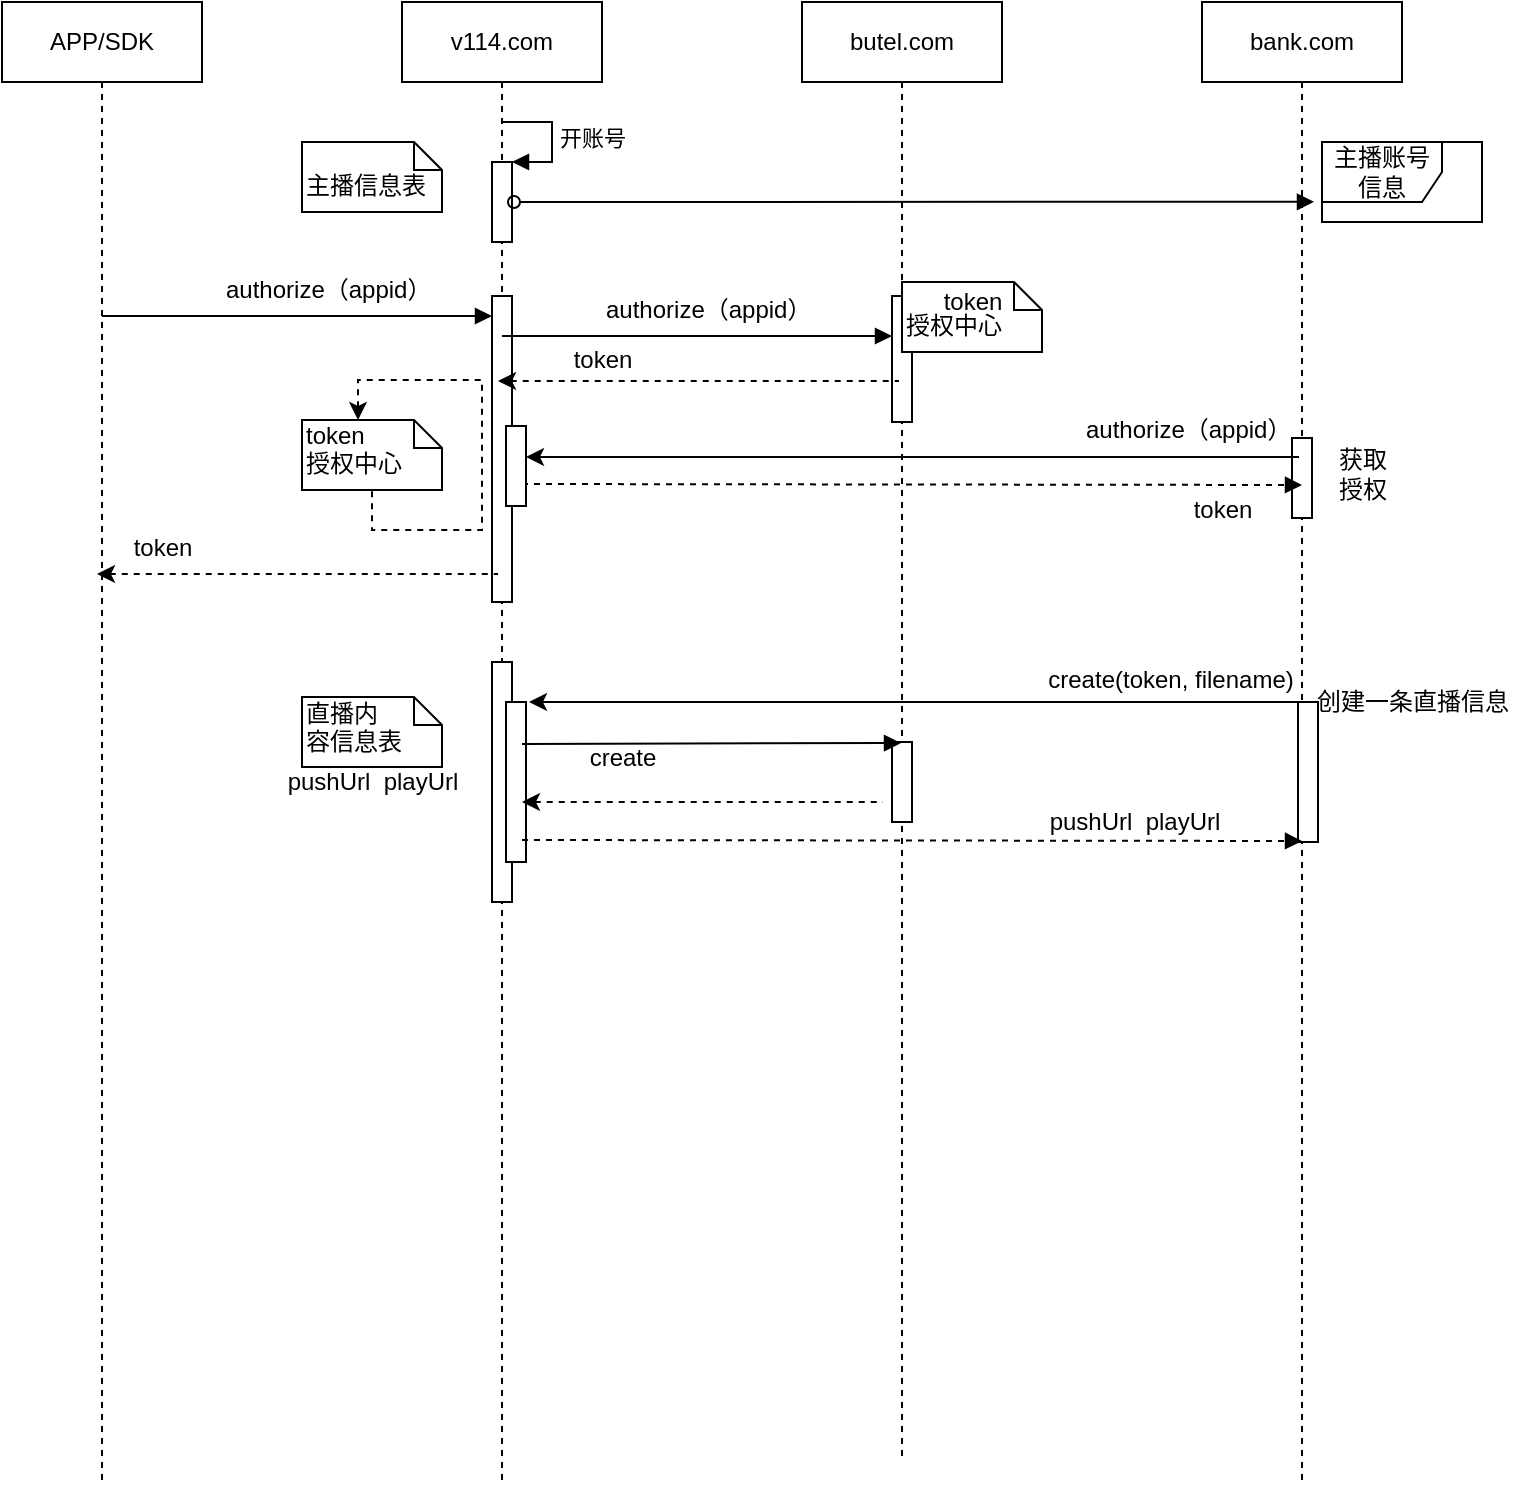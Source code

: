 <mxfile version="12.4.3" type="github" pages="1">
  <diagram id="LY2yrGZ_zxD_O-VtdUtD" name="Page-1">
    <mxGraphModel dx="868" dy="399" grid="1" gridSize="10" guides="1" tooltips="1" connect="1" arrows="1" fold="1" page="1" pageScale="1" pageWidth="827" pageHeight="1169" math="0" shadow="0">
      <root>
        <mxCell id="0"/>
        <mxCell id="1" parent="0"/>
        <mxCell id="cywywEzososkVelHdlFO-1" value="APP/SDK" style="shape=umlLifeline;perimeter=lifelinePerimeter;whiteSpace=wrap;html=1;container=1;collapsible=0;recursiveResize=0;outlineConnect=0;" vertex="1" parent="1">
          <mxGeometry x="20" y="20" width="100" height="740" as="geometry"/>
        </mxCell>
        <mxCell id="cywywEzososkVelHdlFO-2" value="v114.com" style="shape=umlLifeline;perimeter=lifelinePerimeter;whiteSpace=wrap;html=1;container=1;collapsible=0;recursiveResize=0;outlineConnect=0;" vertex="1" parent="1">
          <mxGeometry x="220" y="20" width="100" height="740" as="geometry"/>
        </mxCell>
        <mxCell id="cywywEzososkVelHdlFO-5" value="" style="html=1;points=[];perimeter=orthogonalPerimeter;" vertex="1" parent="cywywEzososkVelHdlFO-2">
          <mxGeometry x="45" y="147" width="10" height="153" as="geometry"/>
        </mxCell>
        <mxCell id="cywywEzososkVelHdlFO-9" value="" style="html=1;points=[];perimeter=orthogonalPerimeter;" vertex="1" parent="cywywEzososkVelHdlFO-2">
          <mxGeometry x="45" y="80" width="10" height="40" as="geometry"/>
        </mxCell>
        <mxCell id="cywywEzososkVelHdlFO-10" value="开账号" style="edgeStyle=orthogonalEdgeStyle;html=1;align=left;spacingLeft=2;endArrow=block;rounded=0;entryX=1;entryY=0;" edge="1" target="cywywEzososkVelHdlFO-9" parent="cywywEzososkVelHdlFO-2">
          <mxGeometry relative="1" as="geometry">
            <mxPoint x="50" y="60" as="sourcePoint"/>
            <Array as="points">
              <mxPoint x="75" y="60"/>
            </Array>
          </mxGeometry>
        </mxCell>
        <mxCell id="cywywEzososkVelHdlFO-40" value="" style="html=1;points=[];perimeter=orthogonalPerimeter;" vertex="1" parent="cywywEzososkVelHdlFO-2">
          <mxGeometry x="45" y="330" width="10" height="120" as="geometry"/>
        </mxCell>
        <mxCell id="cywywEzososkVelHdlFO-3" value="butel.com" style="shape=umlLifeline;perimeter=lifelinePerimeter;whiteSpace=wrap;html=1;container=1;collapsible=0;recursiveResize=0;outlineConnect=0;" vertex="1" parent="1">
          <mxGeometry x="420" y="20" width="100" height="730" as="geometry"/>
        </mxCell>
        <mxCell id="cywywEzososkVelHdlFO-22" value="" style="html=1;points=[];perimeter=orthogonalPerimeter;" vertex="1" parent="cywywEzososkVelHdlFO-3">
          <mxGeometry x="45" y="147" width="10" height="63" as="geometry"/>
        </mxCell>
        <mxCell id="cywywEzososkVelHdlFO-48" value="" style="html=1;points=[];perimeter=orthogonalPerimeter;" vertex="1" parent="cywywEzososkVelHdlFO-3">
          <mxGeometry x="45" y="370" width="10" height="40" as="geometry"/>
        </mxCell>
        <mxCell id="cywywEzososkVelHdlFO-4" value="bank.com" style="shape=umlLifeline;perimeter=lifelinePerimeter;whiteSpace=wrap;html=1;container=1;collapsible=0;recursiveResize=0;outlineConnect=0;" vertex="1" parent="1">
          <mxGeometry x="620" y="20" width="100" height="740" as="geometry"/>
        </mxCell>
        <mxCell id="cywywEzososkVelHdlFO-28" value="" style="html=1;points=[];perimeter=orthogonalPerimeter;" vertex="1" parent="cywywEzososkVelHdlFO-4">
          <mxGeometry x="45" y="218" width="10" height="40" as="geometry"/>
        </mxCell>
        <mxCell id="cywywEzososkVelHdlFO-44" value="" style="html=1;points=[];perimeter=orthogonalPerimeter;" vertex="1" parent="cywywEzososkVelHdlFO-4">
          <mxGeometry x="48" y="350" width="10" height="70" as="geometry"/>
        </mxCell>
        <mxCell id="cywywEzososkVelHdlFO-8" value="" style="html=1;verticalAlign=bottom;endArrow=block;" edge="1" parent="1" target="cywywEzososkVelHdlFO-5">
          <mxGeometry x="1" y="71" width="80" relative="1" as="geometry">
            <mxPoint x="70" y="177" as="sourcePoint"/>
            <mxPoint x="150" y="177" as="targetPoint"/>
            <mxPoint x="10" y="1" as="offset"/>
          </mxGeometry>
        </mxCell>
        <mxCell id="cywywEzososkVelHdlFO-13" value="主播账号信息" style="shape=umlFrame;whiteSpace=wrap;html=1;" vertex="1" parent="1">
          <mxGeometry x="680" y="90" width="80" height="40" as="geometry"/>
        </mxCell>
        <mxCell id="cywywEzososkVelHdlFO-14" value="" style="endArrow=block;startArrow=oval;endFill=1;startFill=0;html=1;entryX=0.5;entryY=0.135;entryDx=0;entryDy=0;entryPerimeter=0;" edge="1" parent="1">
          <mxGeometry width="160" relative="1" as="geometry">
            <mxPoint x="276" y="120" as="sourcePoint"/>
            <mxPoint x="676" y="119.9" as="targetPoint"/>
          </mxGeometry>
        </mxCell>
        <mxCell id="cywywEzososkVelHdlFO-15" value="&lt;br&gt;主播信息表" style="shape=note;whiteSpace=wrap;html=1;size=14;verticalAlign=top;align=left;spacingTop=-6;" vertex="1" parent="1">
          <mxGeometry x="170" y="90" width="70" height="35" as="geometry"/>
        </mxCell>
        <mxCell id="cywywEzososkVelHdlFO-16" value="authorize（appid）" style="text;html=1;" vertex="1" parent="1">
          <mxGeometry x="130" y="150" width="110" height="30" as="geometry"/>
        </mxCell>
        <mxCell id="cywywEzososkVelHdlFO-19" value="" style="html=1;verticalAlign=bottom;endArrow=none;startArrow=classic;startFill=1;endFill=0;dashed=1;" edge="1" parent="1">
          <mxGeometry x="1" y="71" width="80" relative="1" as="geometry">
            <mxPoint x="67.5" y="306" as="sourcePoint"/>
            <mxPoint x="268" y="306" as="targetPoint"/>
            <mxPoint x="10" y="1" as="offset"/>
          </mxGeometry>
        </mxCell>
        <mxCell id="cywywEzososkVelHdlFO-20" value="token" style="text;html=1;align=center;verticalAlign=middle;resizable=0;points=[];;autosize=1;" vertex="1" parent="1">
          <mxGeometry x="80" y="283" width="40" height="20" as="geometry"/>
        </mxCell>
        <mxCell id="cywywEzososkVelHdlFO-23" value="" style="html=1;verticalAlign=bottom;endArrow=block;" edge="1" parent="1">
          <mxGeometry x="1" y="71" width="80" relative="1" as="geometry">
            <mxPoint x="270" y="187" as="sourcePoint"/>
            <mxPoint x="465" y="187" as="targetPoint"/>
            <mxPoint x="10" y="1" as="offset"/>
          </mxGeometry>
        </mxCell>
        <mxCell id="cywywEzososkVelHdlFO-24" value="" style="html=1;verticalAlign=bottom;endArrow=none;startArrow=classic;startFill=1;endFill=0;dashed=1;" edge="1" parent="1">
          <mxGeometry x="1" y="71" width="80" relative="1" as="geometry">
            <mxPoint x="268" y="209.5" as="sourcePoint"/>
            <mxPoint x="468.5" y="209.5" as="targetPoint"/>
            <mxPoint x="10" y="1" as="offset"/>
          </mxGeometry>
        </mxCell>
        <mxCell id="cywywEzososkVelHdlFO-25" value="token" style="text;html=1;align=center;verticalAlign=middle;resizable=0;points=[];;autosize=1;" vertex="1" parent="1">
          <mxGeometry x="300" y="189" width="40" height="20" as="geometry"/>
        </mxCell>
        <mxCell id="cywywEzososkVelHdlFO-26" value="authorize（appid）" style="text;html=1;" vertex="1" parent="1">
          <mxGeometry x="320" y="160" width="110" height="30" as="geometry"/>
        </mxCell>
        <mxCell id="cywywEzososkVelHdlFO-31" value="&lt;br&gt;授权中心" style="shape=note;whiteSpace=wrap;html=1;size=14;verticalAlign=top;align=left;spacingTop=-6;" vertex="1" parent="1">
          <mxGeometry x="470" y="160" width="70" height="35" as="geometry"/>
        </mxCell>
        <mxCell id="cywywEzososkVelHdlFO-33" value="" style="html=1;verticalAlign=bottom;endArrow=none;startArrow=classic;startFill=1;endFill=0;" edge="1" parent="1" source="cywywEzososkVelHdlFO-37">
          <mxGeometry x="1" y="71" width="80" relative="1" as="geometry">
            <mxPoint x="468" y="247.5" as="sourcePoint"/>
            <mxPoint x="668.5" y="247.5" as="targetPoint"/>
            <mxPoint x="10" y="1" as="offset"/>
          </mxGeometry>
        </mxCell>
        <mxCell id="cywywEzososkVelHdlFO-34" value="token" style="text;html=1;align=center;verticalAlign=middle;resizable=0;points=[];;autosize=1;" vertex="1" parent="1">
          <mxGeometry x="485" y="160" width="40" height="20" as="geometry"/>
        </mxCell>
        <mxCell id="cywywEzososkVelHdlFO-35" value="" style="html=1;verticalAlign=bottom;endArrow=block;dashed=1;" edge="1" parent="1">
          <mxGeometry x="1" y="71" width="80" relative="1" as="geometry">
            <mxPoint x="280" y="261" as="sourcePoint"/>
            <mxPoint x="670" y="261.5" as="targetPoint"/>
            <mxPoint x="10" y="1" as="offset"/>
          </mxGeometry>
        </mxCell>
        <mxCell id="cywywEzososkVelHdlFO-36" value="获取&lt;br&gt;授权" style="text;html=1;align=center;verticalAlign=middle;resizable=0;points=[];;autosize=1;" vertex="1" parent="1">
          <mxGeometry x="680" y="241" width="40" height="30" as="geometry"/>
        </mxCell>
        <mxCell id="cywywEzososkVelHdlFO-37" value="" style="html=1;points=[];perimeter=orthogonalPerimeter;" vertex="1" parent="1">
          <mxGeometry x="272" y="232" width="10" height="40" as="geometry"/>
        </mxCell>
        <mxCell id="cywywEzososkVelHdlFO-38" value="authorize（appid）" style="text;html=1;" vertex="1" parent="1">
          <mxGeometry x="560" y="220" width="110" height="30" as="geometry"/>
        </mxCell>
        <mxCell id="cywywEzososkVelHdlFO-39" value="token" style="text;html=1;align=center;verticalAlign=middle;resizable=0;points=[];;autosize=1;" vertex="1" parent="1">
          <mxGeometry x="610" y="264" width="40" height="20" as="geometry"/>
        </mxCell>
        <mxCell id="cywywEzososkVelHdlFO-41" value="" style="html=1;verticalAlign=bottom;endArrow=none;startArrow=classic;startFill=1;endFill=0;" edge="1" parent="1">
          <mxGeometry x="1" y="71" width="80" relative="1" as="geometry">
            <mxPoint x="283.5" y="370" as="sourcePoint"/>
            <mxPoint x="670" y="370" as="targetPoint"/>
            <mxPoint x="10" y="1" as="offset"/>
          </mxGeometry>
        </mxCell>
        <mxCell id="cywywEzososkVelHdlFO-42" value="" style="html=1;points=[];perimeter=orthogonalPerimeter;" vertex="1" parent="1">
          <mxGeometry x="272" y="370" width="10" height="80" as="geometry"/>
        </mxCell>
        <mxCell id="cywywEzososkVelHdlFO-43" value="" style="html=1;verticalAlign=bottom;endArrow=block;dashed=1;" edge="1" parent="1">
          <mxGeometry x="1" y="71" width="80" relative="1" as="geometry">
            <mxPoint x="280" y="439" as="sourcePoint"/>
            <mxPoint x="670" y="439.5" as="targetPoint"/>
            <mxPoint x="10" y="1" as="offset"/>
          </mxGeometry>
        </mxCell>
        <mxCell id="cywywEzososkVelHdlFO-45" value="创建一条直播信息" style="text;html=1;align=center;verticalAlign=middle;resizable=0;points=[];;autosize=1;" vertex="1" parent="1">
          <mxGeometry x="670" y="360" width="110" height="20" as="geometry"/>
        </mxCell>
        <mxCell id="cywywEzososkVelHdlFO-46" value="create(token, filename)" style="text;html=1;align=center;verticalAlign=middle;resizable=0;points=[];;autosize=1;" vertex="1" parent="1">
          <mxGeometry x="534" y="349" width="140" height="20" as="geometry"/>
        </mxCell>
        <mxCell id="cywywEzososkVelHdlFO-47" value="pushUrl&amp;nbsp; playUrl" style="text;html=1;align=center;verticalAlign=middle;resizable=0;points=[];;autosize=1;" vertex="1" parent="1">
          <mxGeometry x="536" y="420" width="100" height="20" as="geometry"/>
        </mxCell>
        <mxCell id="cywywEzososkVelHdlFO-49" value="" style="html=1;verticalAlign=bottom;endArrow=block;" edge="1" parent="1">
          <mxGeometry x="1" y="71" width="80" relative="1" as="geometry">
            <mxPoint x="280" y="391" as="sourcePoint"/>
            <mxPoint x="469.5" y="390.5" as="targetPoint"/>
            <mxPoint x="10" y="1" as="offset"/>
          </mxGeometry>
        </mxCell>
        <mxCell id="cywywEzososkVelHdlFO-50" value="" style="html=1;verticalAlign=bottom;endArrow=none;startArrow=classic;startFill=1;endFill=0;dashed=1;" edge="1" parent="1">
          <mxGeometry x="1" y="71" width="80" relative="1" as="geometry">
            <mxPoint x="280" y="420" as="sourcePoint"/>
            <mxPoint x="460.5" y="420" as="targetPoint"/>
            <mxPoint x="10" y="1" as="offset"/>
          </mxGeometry>
        </mxCell>
        <mxCell id="cywywEzososkVelHdlFO-53" value="create" style="text;html=1;align=center;verticalAlign=middle;resizable=0;points=[];;autosize=1;" vertex="1" parent="1">
          <mxGeometry x="305" y="388" width="50" height="20" as="geometry"/>
        </mxCell>
        <mxCell id="cywywEzososkVelHdlFO-55" value="pushUrl&amp;nbsp; playUrl" style="text;html=1;align=center;verticalAlign=middle;resizable=0;points=[];;autosize=1;" vertex="1" parent="1">
          <mxGeometry x="155" y="400" width="100" height="20" as="geometry"/>
        </mxCell>
        <mxCell id="cywywEzososkVelHdlFO-56" value="直播内&lt;br&gt;容信息表" style="shape=note;whiteSpace=wrap;html=1;size=14;verticalAlign=top;align=left;spacingTop=-6;" vertex="1" parent="1">
          <mxGeometry x="170" y="367.5" width="70" height="35" as="geometry"/>
        </mxCell>
        <mxCell id="cywywEzososkVelHdlFO-57" value="token&lt;br&gt;授权中心" style="shape=note;whiteSpace=wrap;html=1;size=14;verticalAlign=top;align=left;spacingTop=-6;" vertex="1" parent="1">
          <mxGeometry x="170" y="229" width="70" height="35" as="geometry"/>
        </mxCell>
        <mxCell id="cywywEzososkVelHdlFO-58" style="edgeStyle=orthogonalEdgeStyle;rounded=0;orthogonalLoop=1;jettySize=auto;html=1;exitX=0;exitY=0;exitDx=28;exitDy=0;exitPerimeter=0;dashed=1;startArrow=classic;startFill=1;endArrow=none;endFill=0;" edge="1" parent="1" source="cywywEzososkVelHdlFO-57" target="cywywEzososkVelHdlFO-57">
          <mxGeometry relative="1" as="geometry"/>
        </mxCell>
      </root>
    </mxGraphModel>
  </diagram>
</mxfile>
